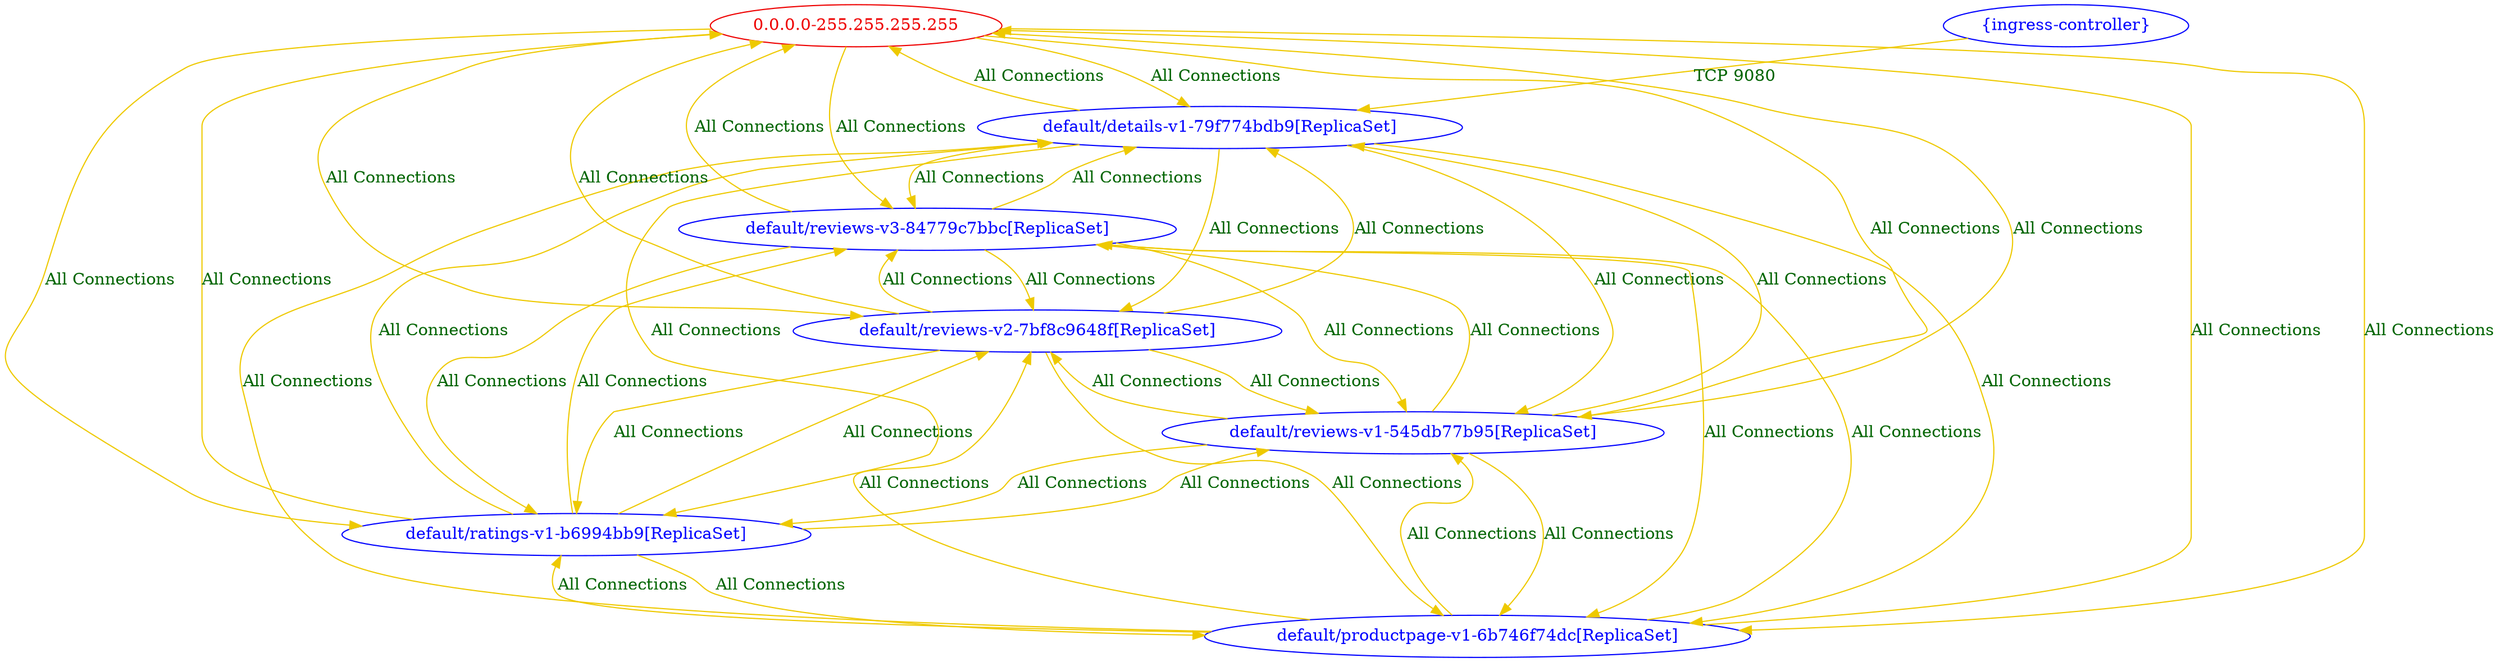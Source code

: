 digraph {
	"0.0.0.0-255.255.255.255" [label="0.0.0.0-255.255.255.255" color="red2" fontcolor="red2"]
	"default/details-v1-79f774bdb9[ReplicaSet]" [label="default/details-v1-79f774bdb9[ReplicaSet]" color="blue" fontcolor="blue"]
	"default/productpage-v1-6b746f74dc[ReplicaSet]" [label="default/productpage-v1-6b746f74dc[ReplicaSet]" color="blue" fontcolor="blue"]
	"default/ratings-v1-b6994bb9[ReplicaSet]" [label="default/ratings-v1-b6994bb9[ReplicaSet]" color="blue" fontcolor="blue"]
	"default/reviews-v1-545db77b95[ReplicaSet]" [label="default/reviews-v1-545db77b95[ReplicaSet]" color="blue" fontcolor="blue"]
	"default/reviews-v2-7bf8c9648f[ReplicaSet]" [label="default/reviews-v2-7bf8c9648f[ReplicaSet]" color="blue" fontcolor="blue"]
	"default/reviews-v3-84779c7bbc[ReplicaSet]" [label="default/reviews-v3-84779c7bbc[ReplicaSet]" color="blue" fontcolor="blue"]
	"{ingress-controller}" [label="{ingress-controller}" color="blue" fontcolor="blue"]
	"0.0.0.0-255.255.255.255" -> "default/details-v1-79f774bdb9[ReplicaSet]" [label="All Connections" color="gold2" fontcolor="darkgreen"]
	"0.0.0.0-255.255.255.255" -> "default/productpage-v1-6b746f74dc[ReplicaSet]" [label="All Connections" color="gold2" fontcolor="darkgreen"]
	"0.0.0.0-255.255.255.255" -> "default/ratings-v1-b6994bb9[ReplicaSet]" [label="All Connections" color="gold2" fontcolor="darkgreen"]
	"0.0.0.0-255.255.255.255" -> "default/reviews-v1-545db77b95[ReplicaSet]" [label="All Connections" color="gold2" fontcolor="darkgreen"]
	"0.0.0.0-255.255.255.255" -> "default/reviews-v2-7bf8c9648f[ReplicaSet]" [label="All Connections" color="gold2" fontcolor="darkgreen"]
	"0.0.0.0-255.255.255.255" -> "default/reviews-v3-84779c7bbc[ReplicaSet]" [label="All Connections" color="gold2" fontcolor="darkgreen"]
	"default/details-v1-79f774bdb9[ReplicaSet]" -> "0.0.0.0-255.255.255.255" [label="All Connections" color="gold2" fontcolor="darkgreen"]
	"default/details-v1-79f774bdb9[ReplicaSet]" -> "default/productpage-v1-6b746f74dc[ReplicaSet]" [label="All Connections" color="gold2" fontcolor="darkgreen"]
	"default/details-v1-79f774bdb9[ReplicaSet]" -> "default/ratings-v1-b6994bb9[ReplicaSet]" [label="All Connections" color="gold2" fontcolor="darkgreen"]
	"default/details-v1-79f774bdb9[ReplicaSet]" -> "default/reviews-v1-545db77b95[ReplicaSet]" [label="All Connections" color="gold2" fontcolor="darkgreen"]
	"default/details-v1-79f774bdb9[ReplicaSet]" -> "default/reviews-v2-7bf8c9648f[ReplicaSet]" [label="All Connections" color="gold2" fontcolor="darkgreen"]
	"default/details-v1-79f774bdb9[ReplicaSet]" -> "default/reviews-v3-84779c7bbc[ReplicaSet]" [label="All Connections" color="gold2" fontcolor="darkgreen"]
	"default/productpage-v1-6b746f74dc[ReplicaSet]" -> "0.0.0.0-255.255.255.255" [label="All Connections" color="gold2" fontcolor="darkgreen"]
	"default/productpage-v1-6b746f74dc[ReplicaSet]" -> "default/details-v1-79f774bdb9[ReplicaSet]" [label="All Connections" color="gold2" fontcolor="darkgreen"]
	"default/productpage-v1-6b746f74dc[ReplicaSet]" -> "default/ratings-v1-b6994bb9[ReplicaSet]" [label="All Connections" color="gold2" fontcolor="darkgreen"]
	"default/productpage-v1-6b746f74dc[ReplicaSet]" -> "default/reviews-v1-545db77b95[ReplicaSet]" [label="All Connections" color="gold2" fontcolor="darkgreen"]
	"default/productpage-v1-6b746f74dc[ReplicaSet]" -> "default/reviews-v2-7bf8c9648f[ReplicaSet]" [label="All Connections" color="gold2" fontcolor="darkgreen"]
	"default/productpage-v1-6b746f74dc[ReplicaSet]" -> "default/reviews-v3-84779c7bbc[ReplicaSet]" [label="All Connections" color="gold2" fontcolor="darkgreen"]
	"default/ratings-v1-b6994bb9[ReplicaSet]" -> "0.0.0.0-255.255.255.255" [label="All Connections" color="gold2" fontcolor="darkgreen"]
	"default/ratings-v1-b6994bb9[ReplicaSet]" -> "default/details-v1-79f774bdb9[ReplicaSet]" [label="All Connections" color="gold2" fontcolor="darkgreen"]
	"default/ratings-v1-b6994bb9[ReplicaSet]" -> "default/productpage-v1-6b746f74dc[ReplicaSet]" [label="All Connections" color="gold2" fontcolor="darkgreen"]
	"default/ratings-v1-b6994bb9[ReplicaSet]" -> "default/reviews-v1-545db77b95[ReplicaSet]" [label="All Connections" color="gold2" fontcolor="darkgreen"]
	"default/ratings-v1-b6994bb9[ReplicaSet]" -> "default/reviews-v2-7bf8c9648f[ReplicaSet]" [label="All Connections" color="gold2" fontcolor="darkgreen"]
	"default/ratings-v1-b6994bb9[ReplicaSet]" -> "default/reviews-v3-84779c7bbc[ReplicaSet]" [label="All Connections" color="gold2" fontcolor="darkgreen"]
	"default/reviews-v1-545db77b95[ReplicaSet]" -> "0.0.0.0-255.255.255.255" [label="All Connections" color="gold2" fontcolor="darkgreen"]
	"default/reviews-v1-545db77b95[ReplicaSet]" -> "default/details-v1-79f774bdb9[ReplicaSet]" [label="All Connections" color="gold2" fontcolor="darkgreen"]
	"default/reviews-v1-545db77b95[ReplicaSet]" -> "default/productpage-v1-6b746f74dc[ReplicaSet]" [label="All Connections" color="gold2" fontcolor="darkgreen"]
	"default/reviews-v1-545db77b95[ReplicaSet]" -> "default/ratings-v1-b6994bb9[ReplicaSet]" [label="All Connections" color="gold2" fontcolor="darkgreen"]
	"default/reviews-v1-545db77b95[ReplicaSet]" -> "default/reviews-v2-7bf8c9648f[ReplicaSet]" [label="All Connections" color="gold2" fontcolor="darkgreen"]
	"default/reviews-v1-545db77b95[ReplicaSet]" -> "default/reviews-v3-84779c7bbc[ReplicaSet]" [label="All Connections" color="gold2" fontcolor="darkgreen"]
	"default/reviews-v2-7bf8c9648f[ReplicaSet]" -> "0.0.0.0-255.255.255.255" [label="All Connections" color="gold2" fontcolor="darkgreen"]
	"default/reviews-v2-7bf8c9648f[ReplicaSet]" -> "default/details-v1-79f774bdb9[ReplicaSet]" [label="All Connections" color="gold2" fontcolor="darkgreen"]
	"default/reviews-v2-7bf8c9648f[ReplicaSet]" -> "default/productpage-v1-6b746f74dc[ReplicaSet]" [label="All Connections" color="gold2" fontcolor="darkgreen"]
	"default/reviews-v2-7bf8c9648f[ReplicaSet]" -> "default/ratings-v1-b6994bb9[ReplicaSet]" [label="All Connections" color="gold2" fontcolor="darkgreen"]
	"default/reviews-v2-7bf8c9648f[ReplicaSet]" -> "default/reviews-v1-545db77b95[ReplicaSet]" [label="All Connections" color="gold2" fontcolor="darkgreen"]
	"default/reviews-v2-7bf8c9648f[ReplicaSet]" -> "default/reviews-v3-84779c7bbc[ReplicaSet]" [label="All Connections" color="gold2" fontcolor="darkgreen"]
	"default/reviews-v3-84779c7bbc[ReplicaSet]" -> "0.0.0.0-255.255.255.255" [label="All Connections" color="gold2" fontcolor="darkgreen"]
	"default/reviews-v3-84779c7bbc[ReplicaSet]" -> "default/details-v1-79f774bdb9[ReplicaSet]" [label="All Connections" color="gold2" fontcolor="darkgreen"]
	"default/reviews-v3-84779c7bbc[ReplicaSet]" -> "default/productpage-v1-6b746f74dc[ReplicaSet]" [label="All Connections" color="gold2" fontcolor="darkgreen"]
	"default/reviews-v3-84779c7bbc[ReplicaSet]" -> "default/ratings-v1-b6994bb9[ReplicaSet]" [label="All Connections" color="gold2" fontcolor="darkgreen"]
	"default/reviews-v3-84779c7bbc[ReplicaSet]" -> "default/reviews-v1-545db77b95[ReplicaSet]" [label="All Connections" color="gold2" fontcolor="darkgreen"]
	"default/reviews-v3-84779c7bbc[ReplicaSet]" -> "default/reviews-v2-7bf8c9648f[ReplicaSet]" [label="All Connections" color="gold2" fontcolor="darkgreen"]
	"{ingress-controller}" -> "default/details-v1-79f774bdb9[ReplicaSet]" [label="TCP 9080" color="gold2" fontcolor="darkgreen"]
}